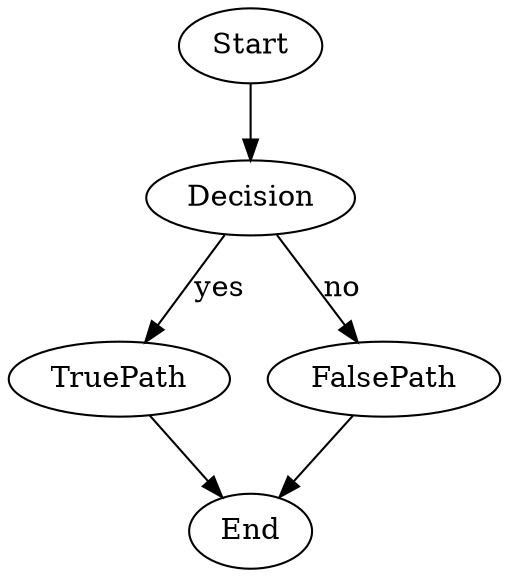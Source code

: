 digraph G {
    Start -> Decision;
    Decision -> TruePath [label="yes"];
    Decision -> FalsePath [label="no"];
    TruePath -> End;
    FalsePath -> End;
}
